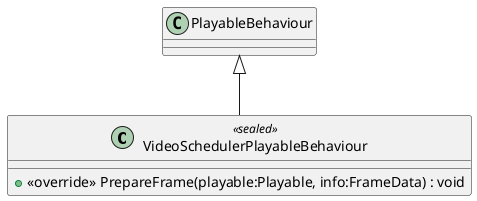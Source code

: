 @startuml
class VideoSchedulerPlayableBehaviour <<sealed>> {
    + <<override>> PrepareFrame(playable:Playable, info:FrameData) : void
}
PlayableBehaviour <|-- VideoSchedulerPlayableBehaviour
@enduml
